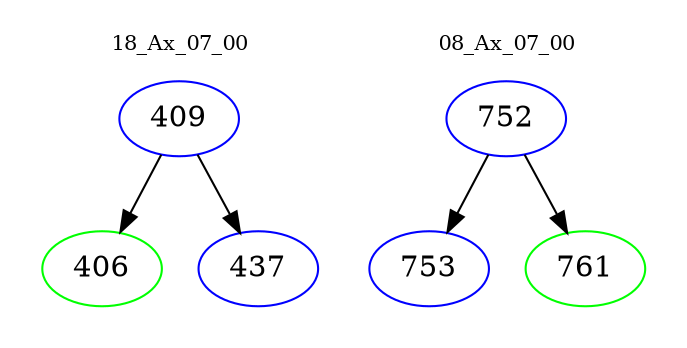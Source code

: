 digraph{
subgraph cluster_0 {
color = white
label = "18_Ax_07_00";
fontsize=10;
T0_409 [label="409", color="blue"]
T0_409 -> T0_406 [color="black"]
T0_406 [label="406", color="green"]
T0_409 -> T0_437 [color="black"]
T0_437 [label="437", color="blue"]
}
subgraph cluster_1 {
color = white
label = "08_Ax_07_00";
fontsize=10;
T1_752 [label="752", color="blue"]
T1_752 -> T1_753 [color="black"]
T1_753 [label="753", color="blue"]
T1_752 -> T1_761 [color="black"]
T1_761 [label="761", color="green"]
}
}
